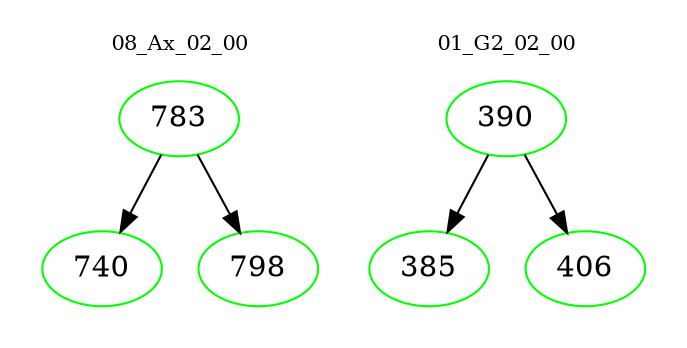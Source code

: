 digraph{
subgraph cluster_0 {
color = white
label = "08_Ax_02_00";
fontsize=10;
T0_783 [label="783", color="green"]
T0_783 -> T0_740 [color="black"]
T0_740 [label="740", color="green"]
T0_783 -> T0_798 [color="black"]
T0_798 [label="798", color="green"]
}
subgraph cluster_1 {
color = white
label = "01_G2_02_00";
fontsize=10;
T1_390 [label="390", color="green"]
T1_390 -> T1_385 [color="black"]
T1_385 [label="385", color="green"]
T1_390 -> T1_406 [color="black"]
T1_406 [label="406", color="green"]
}
}
